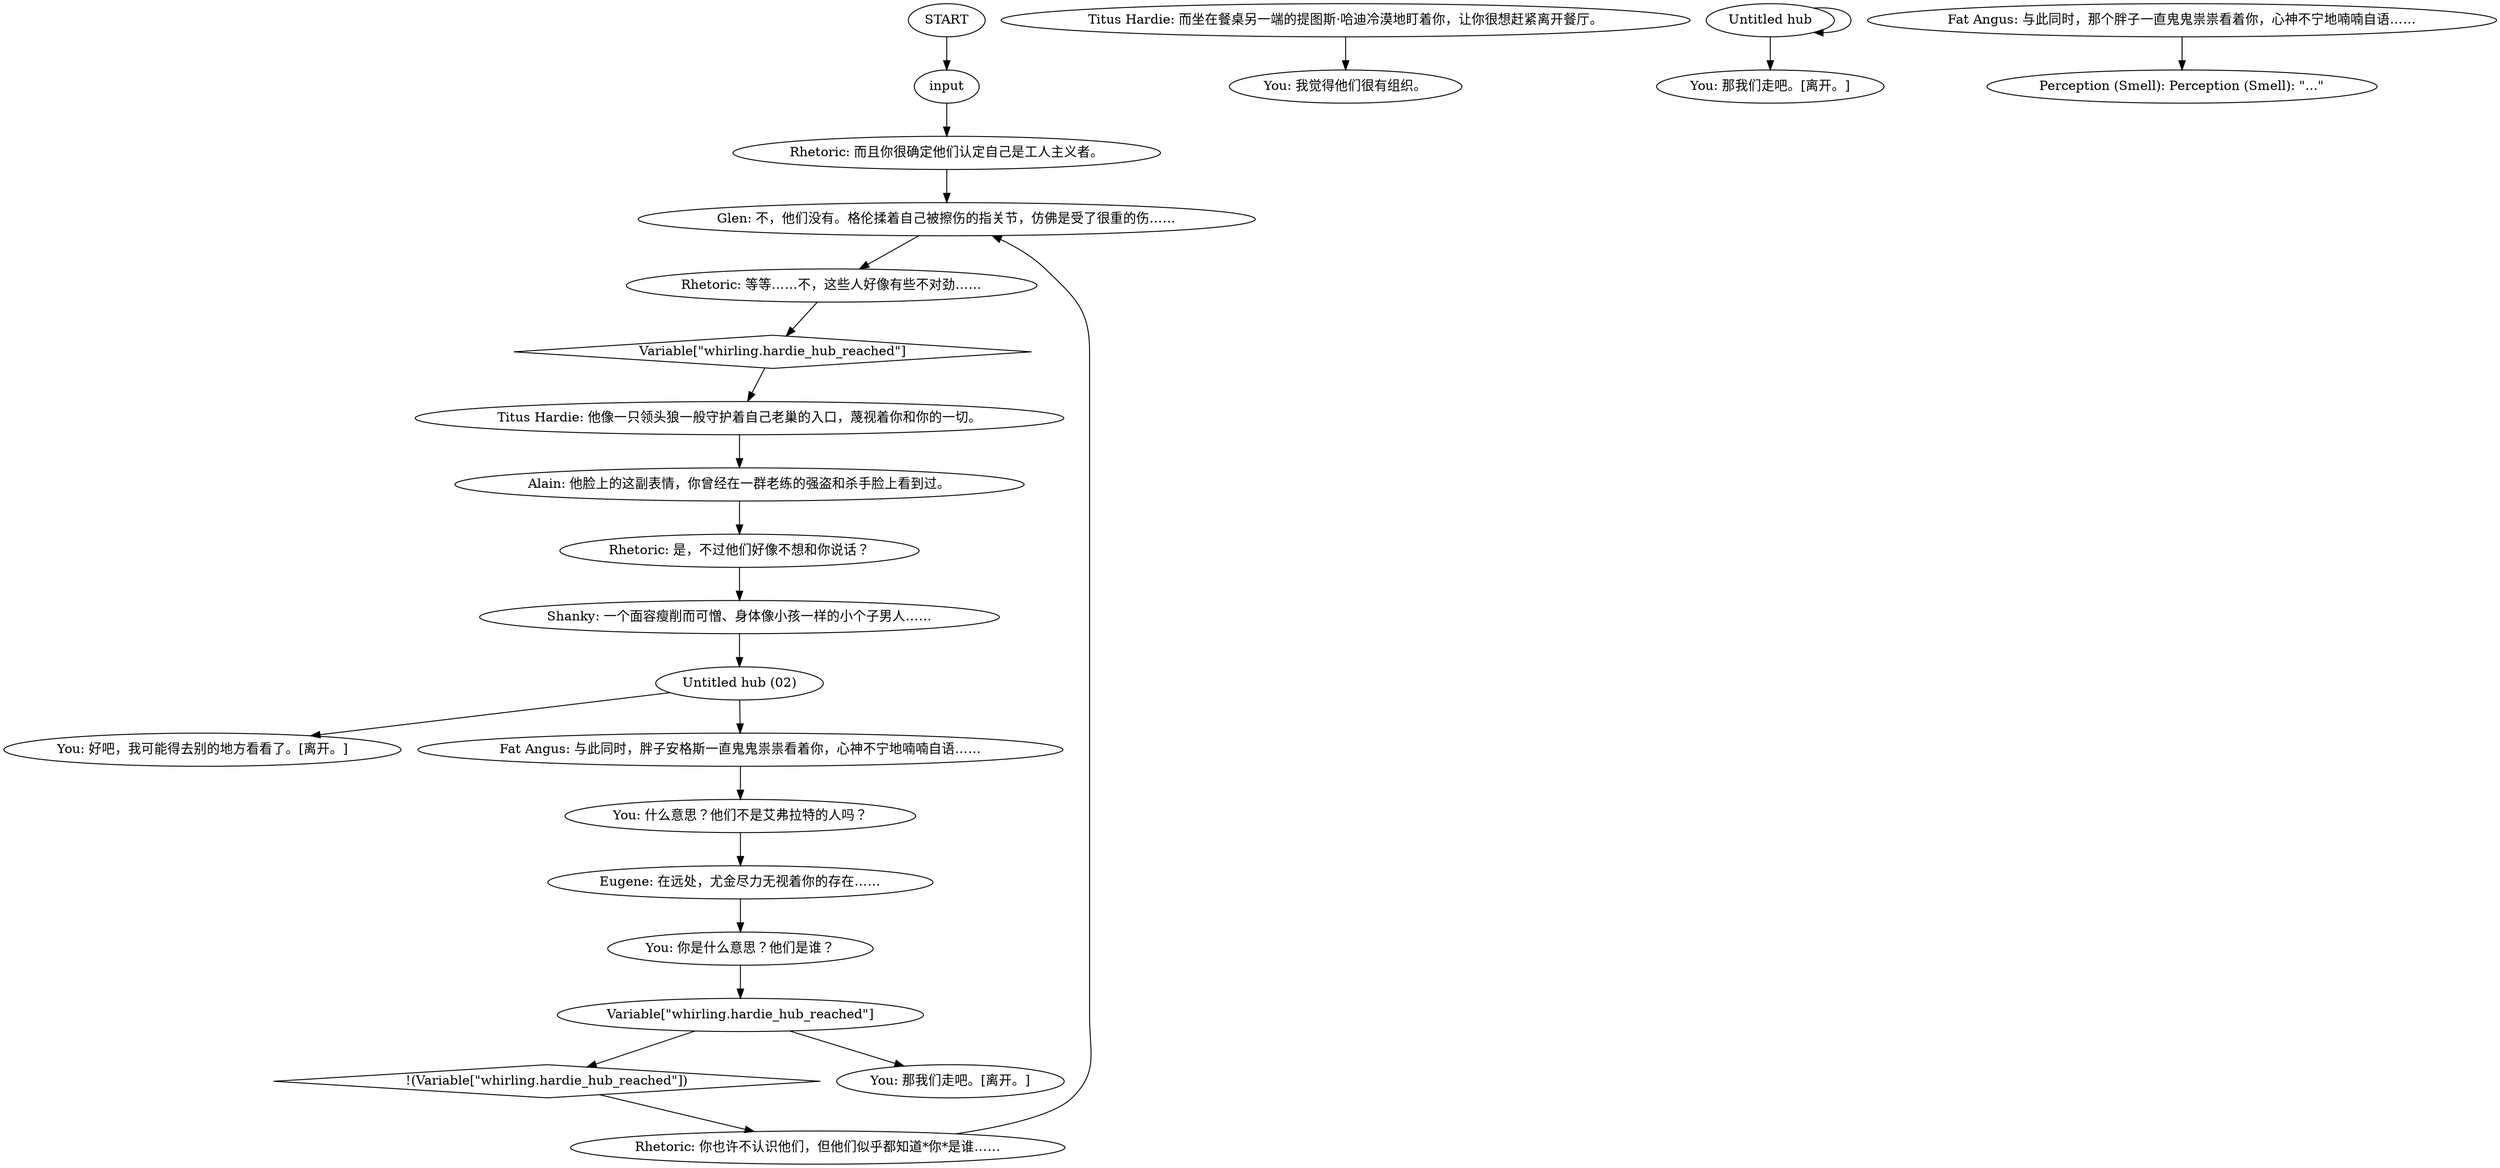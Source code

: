 # WHIRLING F1 / orb communist quest
# Orb for wondering whether the Hardies are a communist cell. PART OF THE COMMUNIST DREAM QUEST.
# ==================================================
digraph G {
	  0 [label="START"];
	  1 [label="input"];
	  2 [label="Titus Hardie: 而坐在餐桌另一端的提图斯·哈迪冷漠地盯着你，让你很想赶紧离开餐厅。"];
	  3 [label="You: 什么意思？他们不是艾弗拉特的人吗？"];
	  4 [label="You: 好吧，我可能得去别的地方看看了。[离开。]"];
	  5 [label="Glen: 不，他们没有。格伦揉着自己被擦伤的指关节，仿佛是受了很重的伤……"];
	  6 [label="Shanky: 一个面容瘦削而可憎、身体像小孩一样的小个子男人……"];
	  7 [label="Variable[\"whirling.hardie_hub_reached\"]"];
	  8 [label="Variable[\"whirling.hardie_hub_reached\"]", shape=diamond];
	  9 [label="!(Variable[\"whirling.hardie_hub_reached\"])", shape=diamond];
	  10 [label="You: 那我们走吧。[离开。]"];
	  11 [label="You: 那我们走吧。[离开。]"];
	  12 [label="Fat Angus: 与此同时，胖子安格斯一直鬼鬼祟祟看着你，心神不宁地喃喃自语……"];
	  13 [label="You: 你是什么意思？他们是谁？"];
	  14 [label="Untitled hub"];
	  15 [label="Rhetoric: 你也许不认识他们，但他们似乎都知道*你*是谁……"];
	  16 [label="Alain: 他脸上的这副表情，你曾经在一群老练的强盗和杀手脸上看到过。"];
	  17 [label="Untitled hub (02)"];
	  18 [label="Titus Hardie: 他像一只领头狼一般守护着自己老巢的入口，蔑视着你和你的一切。"];
	  19 [label="Perception (Smell): Perception (Smell): \"...\""];
	  20 [label="Fat Angus: 与此同时，那个胖子一直鬼鬼祟祟看着你，心神不宁地喃喃自语……"];
	  21 [label="Rhetoric: 是，不过他们好像不想和你说话？"];
	  22 [label="Eugene: 在远处，尤金尽力无视着你的存在……"];
	  23 [label="Rhetoric: 等等……不，这些人好像有些不对劲……"];
	  24 [label="Rhetoric: 而且你很确定他们认定自己是工人主义者。"];
	  25 [label="You: 我觉得他们很有组织。"];
	  0 -> 1
	  1 -> 24
	  2 -> 25
	  3 -> 22
	  5 -> 23
	  6 -> 17
	  7 -> 9
	  7 -> 10
	  8 -> 18
	  9 -> 15
	  12 -> 3
	  13 -> 7
	  14 -> 11
	  14 -> 14
	  15 -> 5
	  16 -> 21
	  17 -> 4
	  17 -> 12
	  18 -> 16
	  20 -> 19
	  21 -> 6
	  22 -> 13
	  23 -> 8
	  24 -> 5
}


